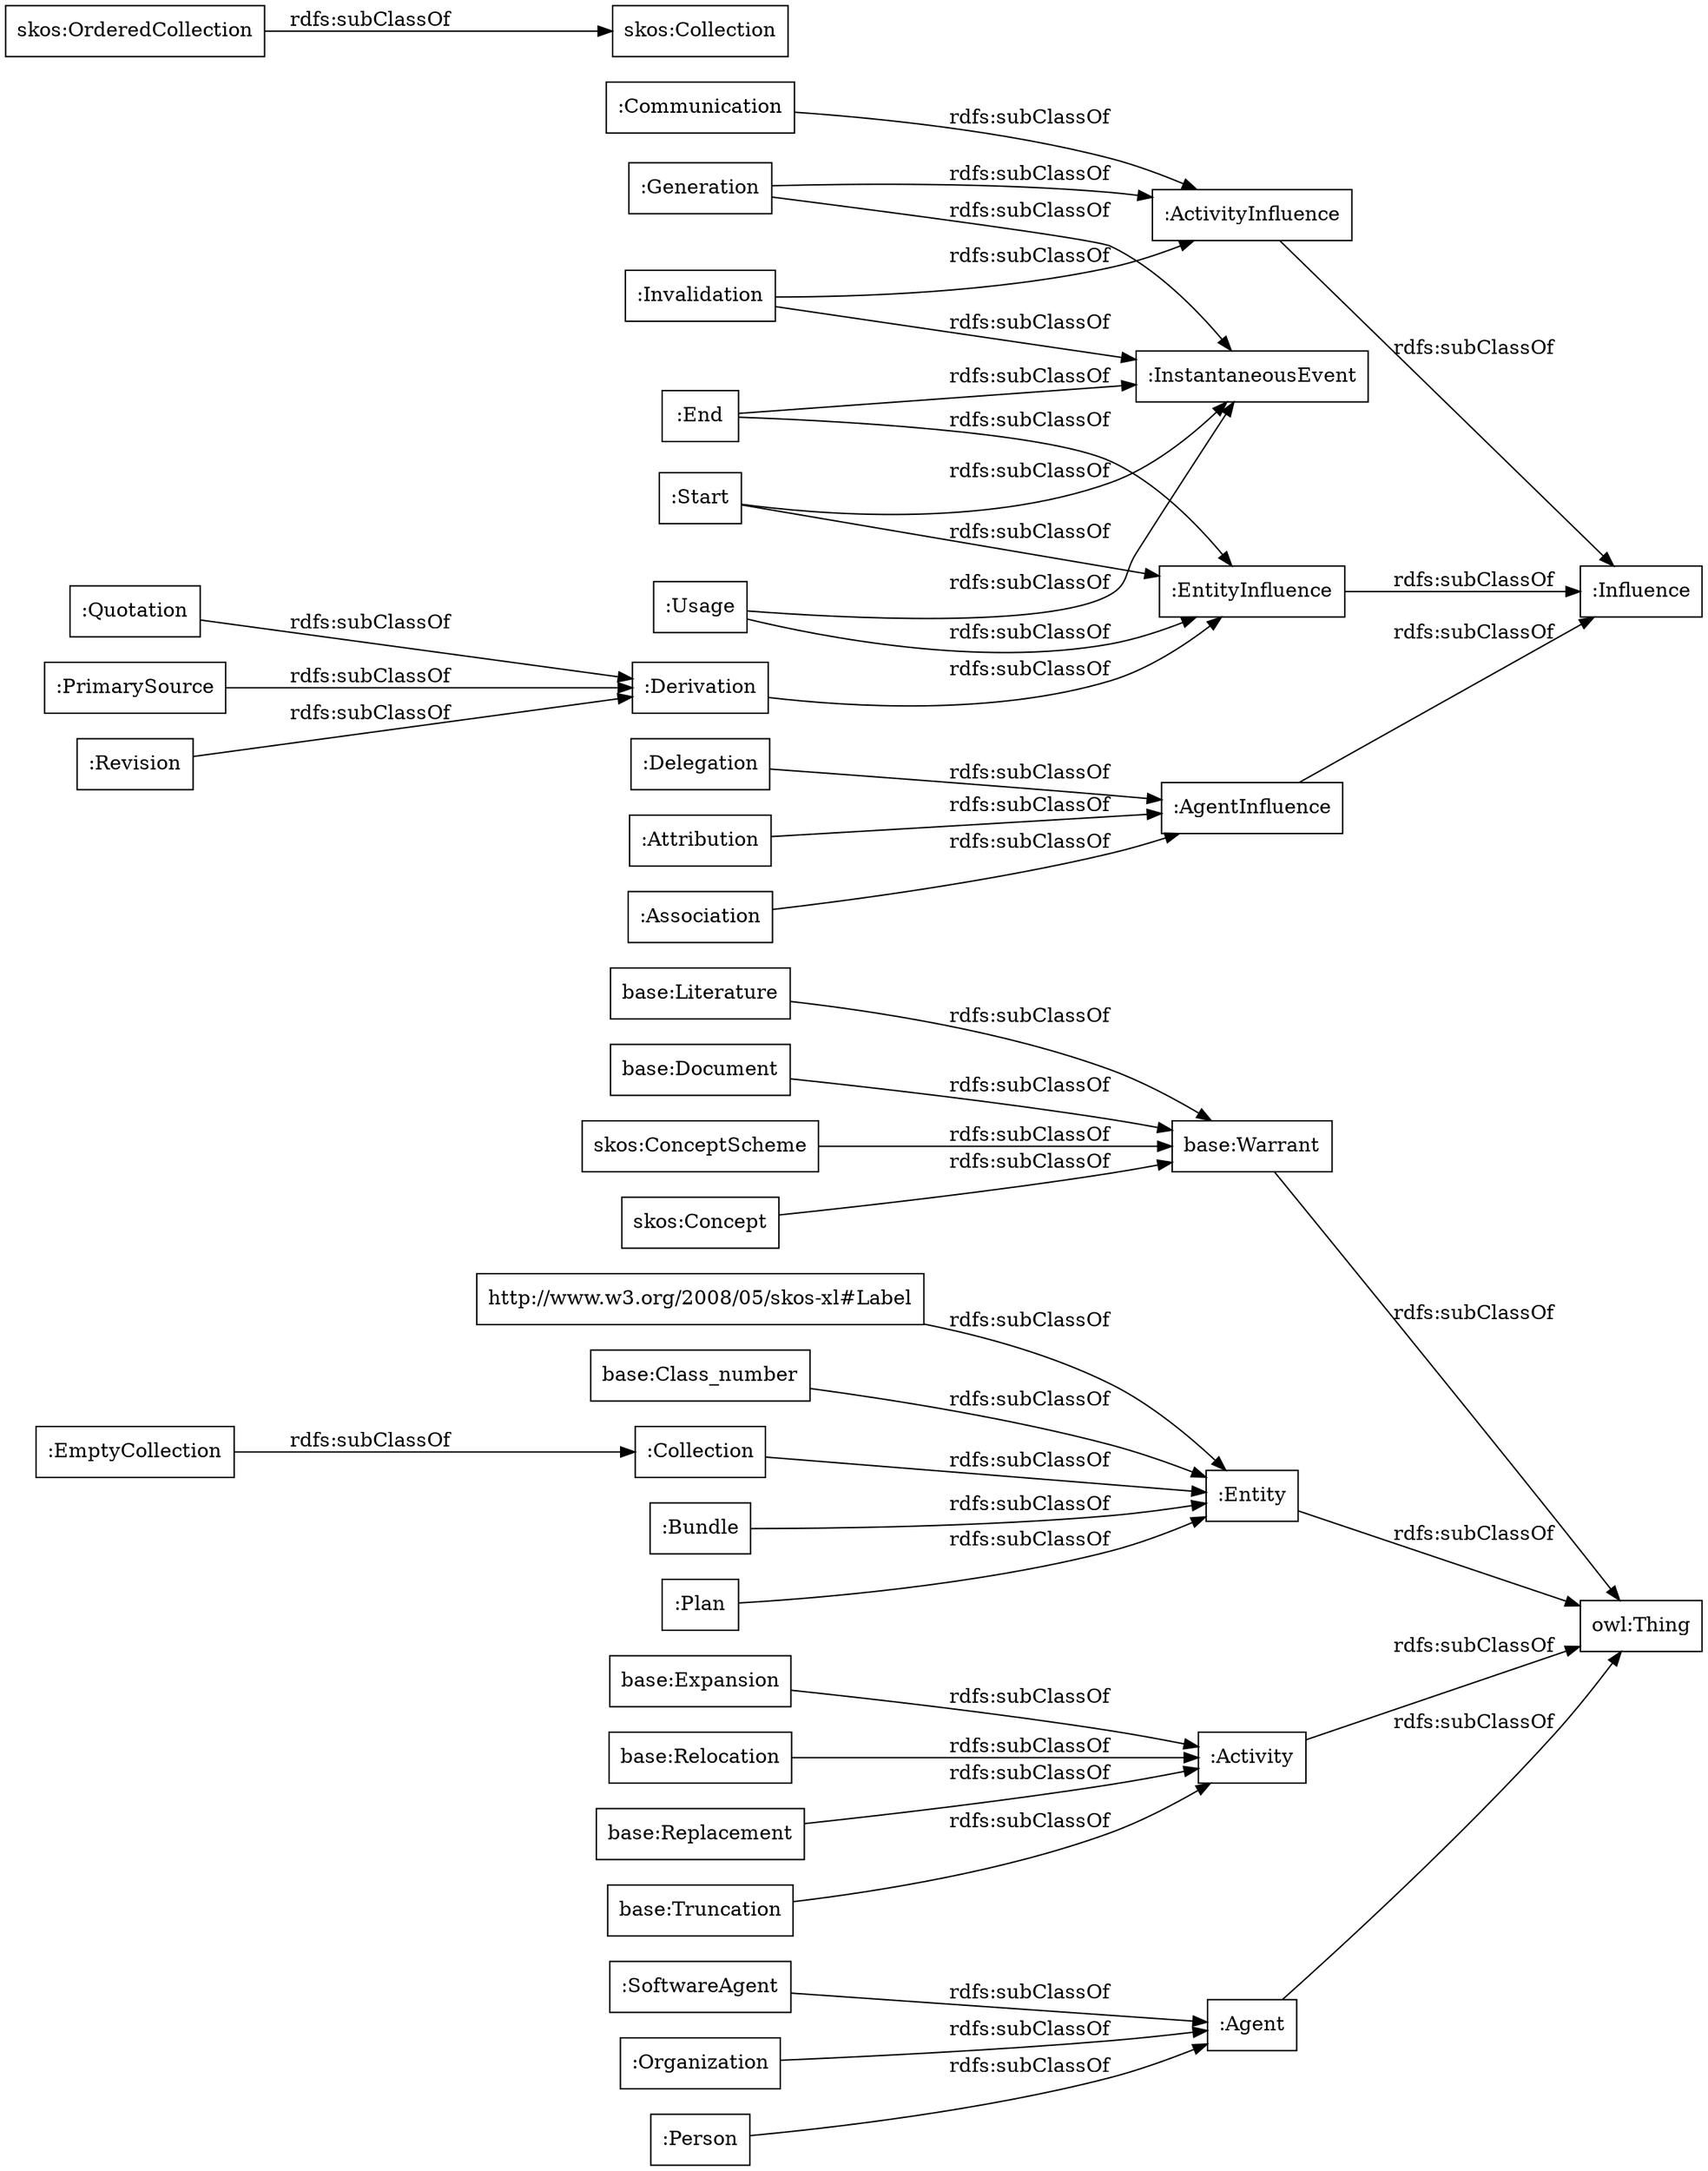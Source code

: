 digraph ar2dtool_diagram { 
rankdir=LR;
size="1000"
node [shape = rectangle, color="black"]; ":Agent" "base:Warrant" "base:Expansion" "base:Relocation" ":SoftwareAgent" "base:Replacement" "base:Literature" "base:Truncation" ":Organization" ":Entity" "base:Document" "http://www.w3.org/2008/05/skos-xl#Label" ":Activity" "base:Class_number" ":Person" ":Influence" ":End" ":Derivation" ":Quotation" ":Collection" ":InstantaneousEvent" ":Delegation" ":Invalidation" ":Bundle" ":Usage" ":Attribution" ":PrimarySource" "owl:Thing" ":ActivityInfluence" ":EmptyCollection" ":Revision" ":Communication" ":Association" ":Start" ":Plan" ":EntityInfluence" ":AgentInfluence" ":Generation" "skos:OrderedCollection" "skos:Collection" "skos:ConceptScheme" "skos:Concept" ; /*classes style*/
	":Revision" -> ":Derivation" [ label = "rdfs:subClassOf" ];
	"skos:Concept" -> "base:Warrant" [ label = "rdfs:subClassOf" ];
	":Association" -> ":AgentInfluence" [ label = "rdfs:subClassOf" ];
	"base:Literature" -> "base:Warrant" [ label = "rdfs:subClassOf" ];
	":EmptyCollection" -> ":Collection" [ label = "rdfs:subClassOf" ];
	":Derivation" -> ":EntityInfluence" [ label = "rdfs:subClassOf" ];
	":Plan" -> ":Entity" [ label = "rdfs:subClassOf" ];
	"skos:ConceptScheme" -> "base:Warrant" [ label = "rdfs:subClassOf" ];
	":Attribution" -> ":AgentInfluence" [ label = "rdfs:subClassOf" ];
	"base:Relocation" -> ":Activity" [ label = "rdfs:subClassOf" ];
	":Bundle" -> ":Entity" [ label = "rdfs:subClassOf" ];
	":Communication" -> ":ActivityInfluence" [ label = "rdfs:subClassOf" ];
	":EntityInfluence" -> ":Influence" [ label = "rdfs:subClassOf" ];
	"base:Expansion" -> ":Activity" [ label = "rdfs:subClassOf" ];
	"base:Class_number" -> ":Entity" [ label = "rdfs:subClassOf" ];
	":PrimarySource" -> ":Derivation" [ label = "rdfs:subClassOf" ];
	":SoftwareAgent" -> ":Agent" [ label = "rdfs:subClassOf" ];
	":Person" -> ":Agent" [ label = "rdfs:subClassOf" ];
	"base:Replacement" -> ":Activity" [ label = "rdfs:subClassOf" ];
	"base:Document" -> "base:Warrant" [ label = "rdfs:subClassOf" ];
	":Start" -> ":EntityInfluence" [ label = "rdfs:subClassOf" ];
	":Start" -> ":InstantaneousEvent" [ label = "rdfs:subClassOf" ];
	":Usage" -> ":InstantaneousEvent" [ label = "rdfs:subClassOf" ];
	":Usage" -> ":EntityInfluence" [ label = "rdfs:subClassOf" ];
	":Invalidation" -> ":ActivityInfluence" [ label = "rdfs:subClassOf" ];
	":Invalidation" -> ":InstantaneousEvent" [ label = "rdfs:subClassOf" ];
	":Generation" -> ":ActivityInfluence" [ label = "rdfs:subClassOf" ];
	":Generation" -> ":InstantaneousEvent" [ label = "rdfs:subClassOf" ];
	":AgentInfluence" -> ":Influence" [ label = "rdfs:subClassOf" ];
	"skos:OrderedCollection" -> "skos:Collection" [ label = "rdfs:subClassOf" ];
	":Entity" -> "owl:Thing" [ label = "rdfs:subClassOf" ];
	":Quotation" -> ":Derivation" [ label = "rdfs:subClassOf" ];
	":Collection" -> ":Entity" [ label = "rdfs:subClassOf" ];
	":Agent" -> "owl:Thing" [ label = "rdfs:subClassOf" ];
	"base:Truncation" -> ":Activity" [ label = "rdfs:subClassOf" ];
	"http://www.w3.org/2008/05/skos-xl#Label" -> ":Entity" [ label = "rdfs:subClassOf" ];
	":Activity" -> "owl:Thing" [ label = "rdfs:subClassOf" ];
	":Organization" -> ":Agent" [ label = "rdfs:subClassOf" ];
	":End" -> ":EntityInfluence" [ label = "rdfs:subClassOf" ];
	":End" -> ":InstantaneousEvent" [ label = "rdfs:subClassOf" ];
	"base:Warrant" -> "owl:Thing" [ label = "rdfs:subClassOf" ];
	":ActivityInfluence" -> ":Influence" [ label = "rdfs:subClassOf" ];
	":Delegation" -> ":AgentInfluence" [ label = "rdfs:subClassOf" ];

}
